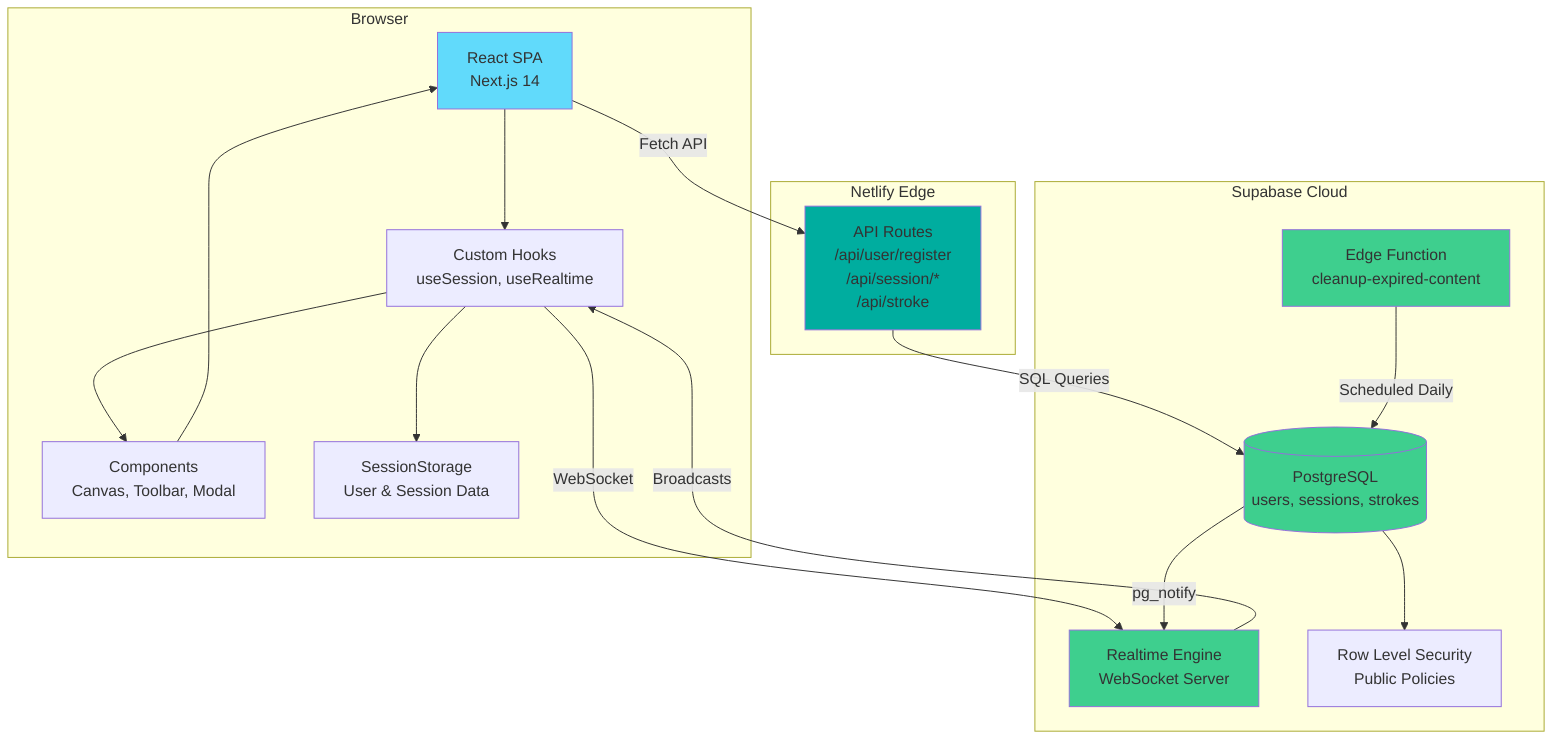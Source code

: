 graph TB
    subgraph "Browser"
        A[React SPA<br/>Next.js 14]
        B[Custom Hooks<br/>useSession, useRealtime]
        C[Components<br/>Canvas, Toolbar, Modal]
        D[SessionStorage<br/>User & Session Data]
    end
    
    subgraph "Netlify Edge"
        E[API Routes<br/>/api/user/register<br/>/api/session/*<br/>/api/stroke]
    end
    
    subgraph "Supabase Cloud"
        F[(PostgreSQL<br/>users, sessions, strokes)]
        G[Realtime Engine<br/>WebSocket Server]
        H[Edge Function<br/>cleanup-expired-content]
        I[Row Level Security<br/>Public Policies]
    end
    
    A --> B
    B --> C
    B --> D
    C --> A
    
    A -->|Fetch API| E
    B -->|WebSocket| G
    
    E -->|SQL Queries| F
    F -->|pg_notify| G
    G -->|Broadcasts| B
    
    H -->|Scheduled Daily| F
    F --> I
    
    style A fill:#61dafb
    style E fill:#00ad9f
    style F fill:#3ecf8e
    style G fill:#3ecf8e
    style H fill:#3ecf8e